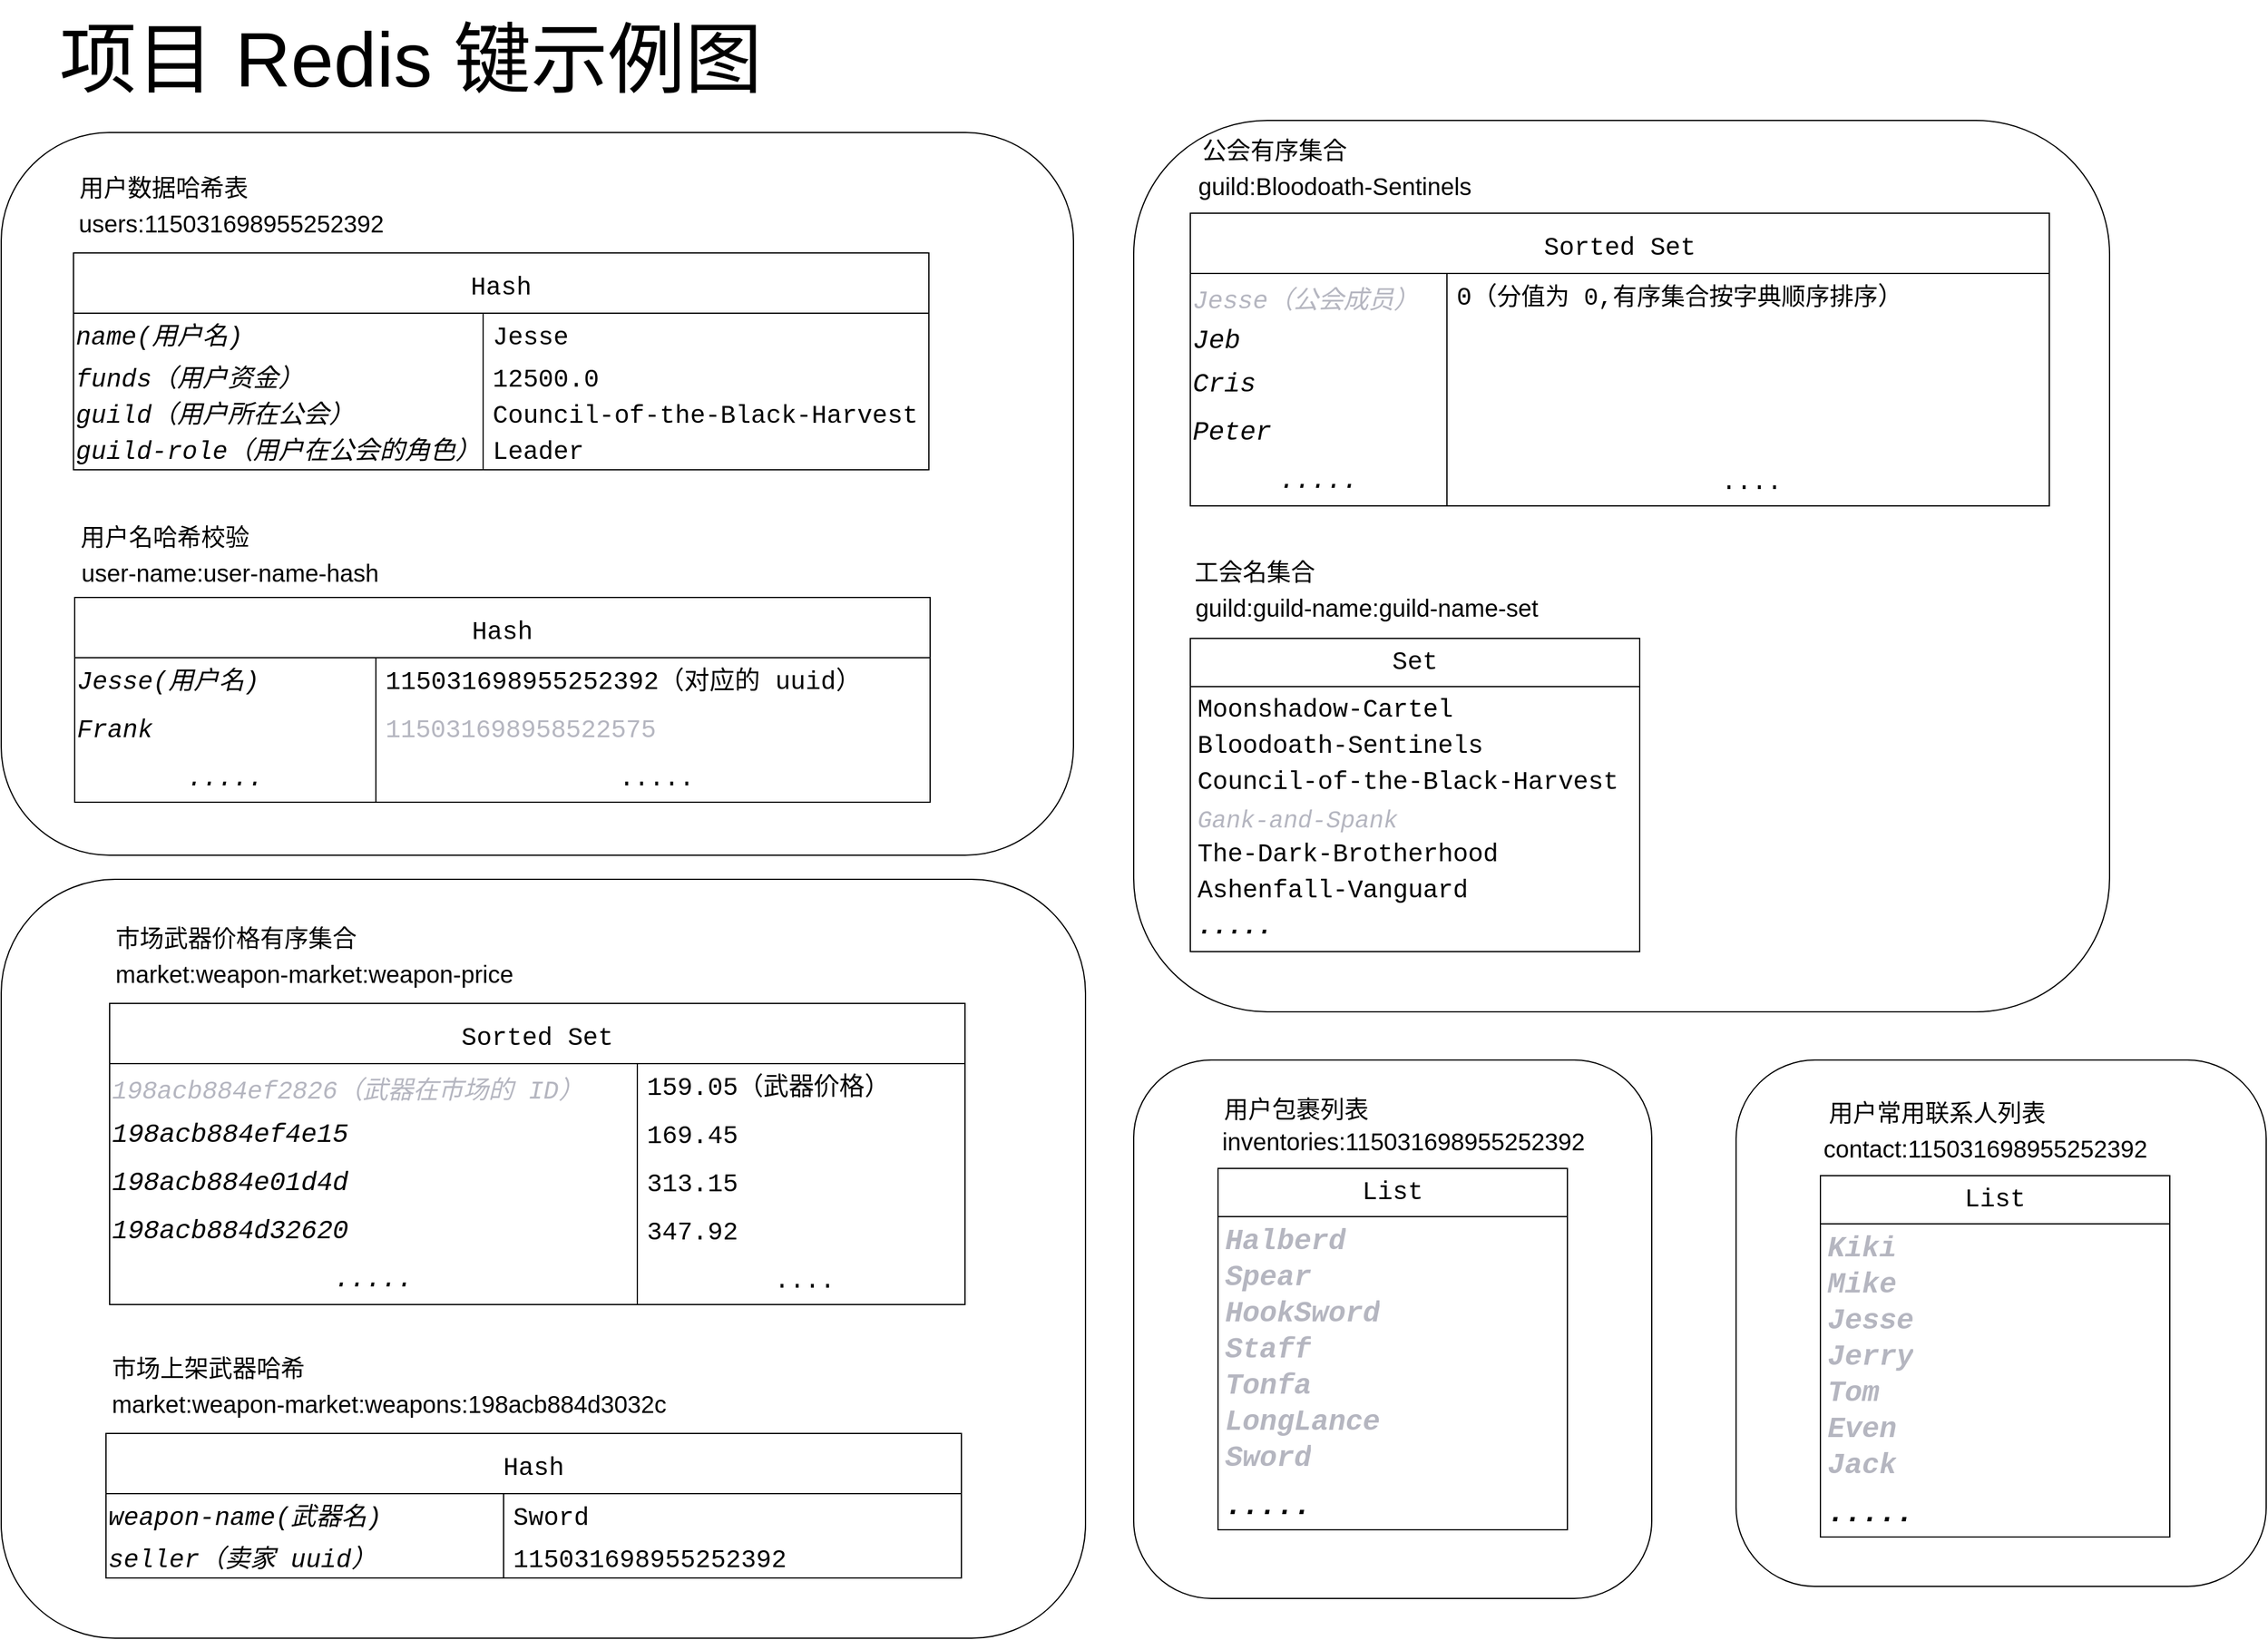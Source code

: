 <mxfile>
    <diagram id="uUU3kvaCH3wNbrKZMrSv" name="第 1 页">
        <mxGraphModel dx="4580" dy="3300" grid="1" gridSize="10" guides="1" tooltips="1" connect="1" arrows="1" fold="1" page="1" pageScale="1" pageWidth="827" pageHeight="1169" background="light-dark(#FFFFFF,#000000)" math="0" shadow="0">
            <root>
                <mxCell id="0"/>
                <mxCell id="1" parent="0"/>
                <mxCell id="151" value="" style="rounded=1;whiteSpace=wrap;html=1;movable=0;resizable=0;rotatable=0;deletable=0;editable=0;locked=1;connectable=0;" vertex="1" parent="1">
                    <mxGeometry x="1270" y="620" width="810" height="740" as="geometry"/>
                </mxCell>
                <mxCell id="91" value="" style="rounded=1;whiteSpace=wrap;html=1;movable=0;resizable=0;rotatable=0;deletable=0;editable=0;locked=1;connectable=0;" parent="1" vertex="1">
                    <mxGeometry x="1270" y="1400" width="430" height="447" as="geometry"/>
                </mxCell>
                <mxCell id="85" value="" style="rounded=1;whiteSpace=wrap;html=1;movable=0;resizable=0;rotatable=0;deletable=0;editable=0;locked=1;connectable=0;" parent="1" vertex="1">
                    <mxGeometry x="330" y="1250" width="900" height="630" as="geometry"/>
                </mxCell>
                <mxCell id="84" value="" style="rounded=1;whiteSpace=wrap;html=1;movable=0;resizable=0;rotatable=0;deletable=0;editable=0;locked=1;connectable=0;" parent="1" vertex="1">
                    <mxGeometry x="330" y="630" width="890" height="600" as="geometry"/>
                </mxCell>
                <mxCell id="2" value="&amp;nbsp;" style="text;html=1;align=center;verticalAlign=middle;whiteSpace=wrap;rounded=0;movable=0;resizable=0;rotatable=0;deletable=0;editable=0;locked=1;connectable=0;" parent="1" vertex="1">
                    <mxGeometry x="510" y="610" width="60" height="30" as="geometry"/>
                </mxCell>
                <mxCell id="3" value="&lt;font style=&quot;font-size: 64px;&quot;&gt;项目 Redis 键示例图&lt;/font&gt;" style="text;html=1;align=center;verticalAlign=middle;whiteSpace=wrap;rounded=0;movable=0;resizable=0;rotatable=0;deletable=0;editable=0;locked=1;connectable=0;" parent="1" vertex="1">
                    <mxGeometry x="360" y="520" width="620" height="100" as="geometry"/>
                </mxCell>
                <mxCell id="5" value="Hash" style="shape=table;startSize=50;container=1;collapsible=0;childLayout=tableLayout;fixedRows=1;rowLines=0;fontStyle=0;strokeColor=default;fontSize=21;shadow=0;swimlaneFillColor=none;fontFamily=Courier New;movable=0;resizable=0;rotatable=0;deletable=0;editable=0;locked=1;connectable=0;" parent="1" vertex="1">
                    <mxGeometry x="390" y="730" width="710" height="180" as="geometry"/>
                </mxCell>
                <mxCell id="6" value="" style="shape=tableRow;horizontal=0;startSize=0;swimlaneHead=0;swimlaneBody=0;top=0;left=0;bottom=0;right=0;collapsible=0;dropTarget=0;fillColor=none;points=[[0,0.5],[1,0.5]];portConstraint=eastwest;strokeColor=inherit;fontSize=21;shadow=0;swimlaneFillColor=none;fontFamily=Courier New;movable=0;resizable=0;rotatable=0;deletable=0;editable=0;locked=1;connectable=0;" parent="5" vertex="1">
                    <mxGeometry y="50" width="710" height="40" as="geometry"/>
                </mxCell>
                <mxCell id="7" value="name(用户名)" style="shape=partialRectangle;html=1;whiteSpace=wrap;connectable=0;fillColor=none;top=0;left=0;bottom=0;right=0;overflow=hidden;pointerEvents=1;strokeColor=inherit;fontSize=21;shadow=0;swimlaneFillColor=none;fontFamily=Courier New;align=left;fontStyle=2;movable=0;resizable=0;rotatable=0;deletable=0;editable=0;locked=1;" parent="6" vertex="1">
                    <mxGeometry width="340" height="40" as="geometry">
                        <mxRectangle width="340" height="40" as="alternateBounds"/>
                    </mxGeometry>
                </mxCell>
                <mxCell id="8" value="Jesse" style="shape=partialRectangle;html=1;whiteSpace=wrap;connectable=0;fillColor=none;top=0;left=0;bottom=0;right=0;align=left;spacingLeft=6;overflow=hidden;strokeColor=inherit;fontSize=21;shadow=0;swimlaneFillColor=none;fontFamily=Courier New;movable=0;resizable=0;rotatable=0;deletable=0;editable=0;locked=1;" parent="6" vertex="1">
                    <mxGeometry x="340" width="370" height="40" as="geometry">
                        <mxRectangle width="370" height="40" as="alternateBounds"/>
                    </mxGeometry>
                </mxCell>
                <mxCell id="9" value="" style="shape=tableRow;horizontal=0;startSize=0;swimlaneHead=0;swimlaneBody=0;top=0;left=0;bottom=0;right=0;collapsible=0;dropTarget=0;fillColor=none;points=[[0,0.5],[1,0.5]];portConstraint=eastwest;strokeColor=inherit;fontSize=21;shadow=0;swimlaneFillColor=none;fontFamily=Courier New;movable=0;resizable=0;rotatable=0;deletable=0;editable=0;locked=1;connectable=0;" parent="5" vertex="1">
                    <mxGeometry y="90" width="710" height="30" as="geometry"/>
                </mxCell>
                <mxCell id="10" value="funds（用户资金）" style="shape=partialRectangle;html=1;whiteSpace=wrap;connectable=0;fillColor=none;top=0;left=0;bottom=0;right=0;overflow=hidden;strokeColor=inherit;fontSize=21;shadow=0;swimlaneFillColor=none;fontFamily=Courier New;align=left;fontStyle=2;movable=0;resizable=0;rotatable=0;deletable=0;editable=0;locked=1;" parent="9" vertex="1">
                    <mxGeometry width="340" height="30" as="geometry">
                        <mxRectangle width="340" height="30" as="alternateBounds"/>
                    </mxGeometry>
                </mxCell>
                <mxCell id="11" value="12500.0" style="shape=partialRectangle;html=1;whiteSpace=wrap;connectable=0;fillColor=none;top=0;left=0;bottom=0;right=0;align=left;spacingLeft=6;overflow=hidden;strokeColor=inherit;fontSize=21;shadow=0;swimlaneFillColor=none;fontFamily=Courier New;movable=0;resizable=0;rotatable=0;deletable=0;editable=0;locked=1;" parent="9" vertex="1">
                    <mxGeometry x="340" width="370" height="30" as="geometry">
                        <mxRectangle width="370" height="30" as="alternateBounds"/>
                    </mxGeometry>
                </mxCell>
                <mxCell id="12" value="" style="shape=tableRow;horizontal=0;startSize=0;swimlaneHead=0;swimlaneBody=0;top=0;left=0;bottom=0;right=0;collapsible=0;dropTarget=0;fillColor=none;points=[[0,0.5],[1,0.5]];portConstraint=eastwest;strokeColor=inherit;fontSize=21;shadow=0;swimlaneFillColor=none;fontFamily=Courier New;movable=0;resizable=0;rotatable=0;deletable=0;editable=0;locked=1;connectable=0;" parent="5" vertex="1">
                    <mxGeometry y="120" width="710" height="30" as="geometry"/>
                </mxCell>
                <mxCell id="13" value="guild（用户所在公会）" style="shape=partialRectangle;html=1;whiteSpace=wrap;connectable=0;fillColor=none;top=0;left=0;bottom=0;right=0;overflow=hidden;strokeColor=inherit;fontSize=21;shadow=0;swimlaneFillColor=none;fontFamily=Courier New;align=left;fontStyle=2;movable=0;resizable=0;rotatable=0;deletable=0;editable=0;locked=1;" parent="12" vertex="1">
                    <mxGeometry width="340" height="30" as="geometry">
                        <mxRectangle width="340" height="30" as="alternateBounds"/>
                    </mxGeometry>
                </mxCell>
                <mxCell id="14" value="Council-of-the-Black-Harvest" style="shape=partialRectangle;html=1;whiteSpace=wrap;connectable=0;fillColor=none;top=0;left=0;bottom=0;right=0;align=left;spacingLeft=6;overflow=hidden;strokeColor=inherit;fontSize=21;shadow=0;swimlaneFillColor=none;fontFamily=Courier New;movable=0;resizable=0;rotatable=0;deletable=0;editable=0;locked=1;" parent="12" vertex="1">
                    <mxGeometry x="340" width="370" height="30" as="geometry">
                        <mxRectangle width="370" height="30" as="alternateBounds"/>
                    </mxGeometry>
                </mxCell>
                <mxCell id="30" value="" style="shape=tableRow;horizontal=0;startSize=0;swimlaneHead=0;swimlaneBody=0;top=0;left=0;bottom=0;right=0;collapsible=0;dropTarget=0;fillColor=none;points=[[0,0.5],[1,0.5]];portConstraint=eastwest;strokeColor=inherit;fontSize=21;shadow=0;swimlaneFillColor=none;fontFamily=Courier New;movable=0;resizable=0;rotatable=0;deletable=0;editable=0;locked=1;connectable=0;" parent="5" vertex="1">
                    <mxGeometry y="150" width="710" height="30" as="geometry"/>
                </mxCell>
                <mxCell id="31" value="guild-role（用户在公会的角色）" style="shape=partialRectangle;html=1;whiteSpace=wrap;connectable=0;fillColor=none;top=0;left=0;bottom=0;right=0;overflow=hidden;strokeColor=inherit;fontSize=21;shadow=0;swimlaneFillColor=none;fontFamily=Courier New;align=left;fontStyle=2;movable=0;resizable=0;rotatable=0;deletable=0;editable=0;locked=1;" parent="30" vertex="1">
                    <mxGeometry width="340" height="30" as="geometry">
                        <mxRectangle width="340" height="30" as="alternateBounds"/>
                    </mxGeometry>
                </mxCell>
                <mxCell id="32" value="Leader" style="shape=partialRectangle;html=1;whiteSpace=wrap;connectable=0;fillColor=none;top=0;left=0;bottom=0;right=0;align=left;spacingLeft=6;overflow=hidden;strokeColor=inherit;fontSize=21;shadow=0;swimlaneFillColor=none;fontFamily=Courier New;movable=0;resizable=0;rotatable=0;deletable=0;editable=0;locked=1;" parent="30" vertex="1">
                    <mxGeometry x="340" width="370" height="30" as="geometry">
                        <mxRectangle width="370" height="30" as="alternateBounds"/>
                    </mxGeometry>
                </mxCell>
                <mxCell id="15" value="&lt;font&gt;users:115031698955252392&lt;/font&gt;" style="text;html=1;align=center;verticalAlign=middle;whiteSpace=wrap;rounded=0;labelBackgroundColor=none;fontColor=light-dark(#000000,#FFFFFF);fontSize=20;movable=0;resizable=0;rotatable=0;deletable=0;editable=0;locked=1;connectable=0;" parent="1" vertex="1">
                    <mxGeometry x="391" y="690" width="260" height="30" as="geometry"/>
                </mxCell>
                <mxCell id="33" value="&lt;font&gt;用户数据哈希表&lt;/font&gt;" style="text;html=1;align=center;verticalAlign=middle;whiteSpace=wrap;rounded=0;labelBackgroundColor=none;fontColor=light-dark(#000000,#FFFFFF);fontSize=20;movable=0;resizable=0;rotatable=0;deletable=0;editable=0;locked=1;connectable=0;" parent="1" vertex="1">
                    <mxGeometry x="390" y="660" width="150" height="30" as="geometry"/>
                </mxCell>
                <mxCell id="34" value="&lt;font&gt;用户名哈希校验&lt;/font&gt;" style="text;html=1;align=center;verticalAlign=middle;whiteSpace=wrap;rounded=0;labelBackgroundColor=none;fontColor=light-dark(#000000,#FFFFFF);fontSize=20;movable=0;resizable=0;rotatable=0;deletable=0;editable=0;locked=1;connectable=0;" parent="1" vertex="1">
                    <mxGeometry x="391" y="950" width="150" height="30" as="geometry"/>
                </mxCell>
                <mxCell id="35" value="&lt;font&gt;user-name:user-name-hash&lt;/font&gt;" style="text;html=1;align=center;verticalAlign=middle;whiteSpace=wrap;rounded=0;labelBackgroundColor=none;fontColor=light-dark(#000000,#FFFFFF);fontSize=20;movable=0;resizable=0;rotatable=0;deletable=0;editable=0;locked=1;connectable=0;" parent="1" vertex="1">
                    <mxGeometry x="390" y="980" width="260" height="30" as="geometry"/>
                </mxCell>
                <mxCell id="36" value="Hash" style="shape=table;startSize=50;container=1;collapsible=0;childLayout=tableLayout;fixedRows=1;rowLines=0;fontStyle=0;strokeColor=default;fontSize=21;shadow=0;swimlaneFillColor=none;fontFamily=Courier New;movable=0;resizable=0;rotatable=0;deletable=0;editable=0;locked=1;connectable=0;" parent="1" vertex="1">
                    <mxGeometry x="391" y="1016" width="710" height="170" as="geometry"/>
                </mxCell>
                <mxCell id="37" value="" style="shape=tableRow;horizontal=0;startSize=0;swimlaneHead=0;swimlaneBody=0;top=0;left=0;bottom=0;right=0;collapsible=0;dropTarget=0;fillColor=none;points=[[0,0.5],[1,0.5]];portConstraint=eastwest;strokeColor=inherit;fontSize=21;shadow=0;swimlaneFillColor=none;fontFamily=Courier New;movable=0;resizable=0;rotatable=0;deletable=0;editable=0;locked=1;connectable=0;" parent="36" vertex="1">
                    <mxGeometry y="50" width="710" height="40" as="geometry"/>
                </mxCell>
                <mxCell id="38" value="Jesse(用户名)" style="shape=partialRectangle;html=1;whiteSpace=wrap;connectable=0;fillColor=none;top=0;left=0;bottom=0;right=0;overflow=hidden;pointerEvents=1;strokeColor=inherit;fontSize=21;shadow=0;swimlaneFillColor=none;fontFamily=Courier New;align=left;fontStyle=2;movable=0;resizable=0;rotatable=0;deletable=0;editable=0;locked=1;" parent="37" vertex="1">
                    <mxGeometry width="250" height="40" as="geometry">
                        <mxRectangle width="250" height="40" as="alternateBounds"/>
                    </mxGeometry>
                </mxCell>
                <mxCell id="39" value="115031698955252392（对应的 uuid）" style="shape=partialRectangle;html=1;whiteSpace=wrap;connectable=0;fillColor=none;top=0;left=0;bottom=0;right=0;align=left;spacingLeft=6;overflow=hidden;strokeColor=inherit;fontSize=21;shadow=0;swimlaneFillColor=none;fontFamily=Courier New;movable=0;resizable=0;rotatable=0;deletable=0;editable=0;locked=1;" parent="37" vertex="1">
                    <mxGeometry x="250" width="460" height="40" as="geometry">
                        <mxRectangle width="460" height="40" as="alternateBounds"/>
                    </mxGeometry>
                </mxCell>
                <mxCell id="111" value="" style="shape=tableRow;horizontal=0;startSize=0;swimlaneHead=0;swimlaneBody=0;top=0;left=0;bottom=0;right=0;collapsible=0;dropTarget=0;fillColor=none;points=[[0,0.5],[1,0.5]];portConstraint=eastwest;strokeColor=inherit;fontSize=21;shadow=0;swimlaneFillColor=none;fontFamily=Courier New;movable=0;resizable=0;rotatable=0;deletable=0;editable=0;locked=1;connectable=0;" parent="36" vertex="1">
                    <mxGeometry y="90" width="710" height="40" as="geometry"/>
                </mxCell>
                <mxCell id="112" value="Frank" style="shape=partialRectangle;html=1;whiteSpace=wrap;connectable=0;fillColor=none;top=0;left=0;bottom=0;right=0;overflow=hidden;pointerEvents=1;strokeColor=inherit;fontSize=21;shadow=0;swimlaneFillColor=none;fontFamily=Courier New;align=left;fontStyle=2;movable=0;resizable=0;rotatable=0;deletable=0;editable=0;locked=1;" parent="111" vertex="1">
                    <mxGeometry width="250" height="40" as="geometry">
                        <mxRectangle width="250" height="40" as="alternateBounds"/>
                    </mxGeometry>
                </mxCell>
                <mxCell id="113" value="&lt;span style=&quot;letter-spacing: -0.13px; text-wrap-mode: nowrap;&quot;&gt;&lt;font style=&quot;color: light-dark(rgb(181, 182, 192), rgb(255, 255, 255));&quot;&gt;115031698958522575&lt;/font&gt;&lt;/span&gt;" style="shape=partialRectangle;html=1;whiteSpace=wrap;connectable=0;fillColor=none;top=0;left=0;bottom=0;right=0;align=left;spacingLeft=6;overflow=hidden;strokeColor=inherit;fontSize=21;shadow=0;swimlaneFillColor=none;fontFamily=Courier New;movable=0;resizable=0;rotatable=0;deletable=0;editable=0;locked=1;" parent="111" vertex="1">
                    <mxGeometry x="250" width="460" height="40" as="geometry">
                        <mxRectangle width="460" height="40" as="alternateBounds"/>
                    </mxGeometry>
                </mxCell>
                <mxCell id="114" value="" style="shape=tableRow;horizontal=0;startSize=0;swimlaneHead=0;swimlaneBody=0;top=0;left=0;bottom=0;right=0;collapsible=0;dropTarget=0;fillColor=none;points=[[0,0.5],[1,0.5]];portConstraint=eastwest;strokeColor=inherit;fontSize=21;shadow=0;swimlaneFillColor=none;fontFamily=Courier New;movable=0;resizable=0;rotatable=0;deletable=0;editable=0;locked=1;connectable=0;" parent="36" vertex="1">
                    <mxGeometry y="130" width="710" height="40" as="geometry"/>
                </mxCell>
                <mxCell id="115" value="....." style="shape=partialRectangle;html=1;whiteSpace=wrap;connectable=0;fillColor=none;top=0;left=0;bottom=0;right=0;overflow=hidden;pointerEvents=1;strokeColor=inherit;fontSize=21;shadow=0;swimlaneFillColor=none;fontFamily=Courier New;align=center;fontStyle=2;movable=0;resizable=0;rotatable=0;deletable=0;editable=0;locked=1;" parent="114" vertex="1">
                    <mxGeometry width="250" height="40" as="geometry">
                        <mxRectangle width="250" height="40" as="alternateBounds"/>
                    </mxGeometry>
                </mxCell>
                <mxCell id="116" value="&lt;span style=&quot;letter-spacing: -0.13px; text-wrap-mode: nowrap;&quot;&gt;.....&lt;/span&gt;" style="shape=partialRectangle;html=1;whiteSpace=wrap;connectable=0;fillColor=none;top=0;left=0;bottom=0;right=0;align=center;spacingLeft=6;overflow=hidden;strokeColor=inherit;fontSize=21;shadow=0;swimlaneFillColor=none;fontFamily=Courier New;movable=0;resizable=0;rotatable=0;deletable=0;editable=0;locked=1;" parent="114" vertex="1">
                    <mxGeometry x="250" width="460" height="40" as="geometry">
                        <mxRectangle width="460" height="40" as="alternateBounds"/>
                    </mxGeometry>
                </mxCell>
                <mxCell id="49" value="&lt;font&gt;市场武器价格有序集合&lt;/font&gt;" style="text;html=1;align=center;verticalAlign=middle;whiteSpace=wrap;rounded=0;fontSize=20;movable=0;resizable=0;rotatable=0;deletable=0;editable=0;locked=1;connectable=0;" parent="1" vertex="1">
                    <mxGeometry x="420" y="1283" width="210" height="30" as="geometry"/>
                </mxCell>
                <mxCell id="50" value="Sorted Set" style="shape=table;startSize=50;container=1;collapsible=0;childLayout=tableLayout;fixedRows=1;rowLines=0;fontStyle=0;strokeColor=default;fontSize=21;shadow=0;swimlaneFillColor=none;fontFamily=Courier New;movable=0;resizable=0;rotatable=0;deletable=0;editable=0;locked=1;connectable=0;" parent="1" vertex="1">
                    <mxGeometry x="420" y="1353" width="710" height="250" as="geometry"/>
                </mxCell>
                <mxCell id="51" value="" style="shape=tableRow;horizontal=0;startSize=0;swimlaneHead=0;swimlaneBody=0;top=0;left=0;bottom=0;right=0;collapsible=0;dropTarget=0;fillColor=none;points=[[0,0.5],[1,0.5]];portConstraint=eastwest;strokeColor=inherit;fontSize=21;shadow=0;swimlaneFillColor=none;fontFamily=Courier New;fontColor=light-dark(#000000,#FFFFFF);movable=0;resizable=0;rotatable=0;deletable=0;editable=0;locked=1;connectable=0;" parent="50" vertex="1">
                    <mxGeometry y="50" width="710" height="40" as="geometry"/>
                </mxCell>
                <mxCell id="52" value="&lt;span style=&quot;letter-spacing: -0.13px; white-space-collapse: break-spaces;&quot;&gt;&lt;font face=&quot;Courier New&quot; style=&quot;line-height: 200%; color: light-dark(rgb(181, 182, 192), rgb(255, 255, 255));&quot;&gt;198acb884ef2826（武器在市场的 ID）&lt;/font&gt;&lt;/span&gt;" style="shape=partialRectangle;html=1;whiteSpace=wrap;connectable=0;fillColor=none;top=0;left=0;bottom=0;right=0;overflow=hidden;pointerEvents=1;strokeColor=inherit;fontSize=21;shadow=0;swimlaneFillColor=none;fontFamily=Courier New;align=left;fontStyle=2;movable=0;resizable=0;rotatable=0;deletable=0;editable=0;locked=1;" parent="51" vertex="1">
                    <mxGeometry width="438" height="40" as="geometry">
                        <mxRectangle width="438" height="40" as="alternateBounds"/>
                    </mxGeometry>
                </mxCell>
                <mxCell id="53" value="159.05（武器价格）" style="shape=partialRectangle;html=1;whiteSpace=wrap;connectable=0;fillColor=none;top=0;left=0;bottom=0;right=0;align=left;spacingLeft=6;overflow=hidden;strokeColor=inherit;fontSize=21;shadow=0;swimlaneFillColor=none;fontFamily=Courier New;movable=0;resizable=0;rotatable=0;deletable=0;editable=0;locked=1;" parent="51" vertex="1">
                    <mxGeometry x="438" width="272" height="40" as="geometry">
                        <mxRectangle width="272" height="40" as="alternateBounds"/>
                    </mxGeometry>
                </mxCell>
                <mxCell id="55" value="" style="shape=tableRow;horizontal=0;startSize=0;swimlaneHead=0;swimlaneBody=0;top=0;left=0;bottom=0;right=0;collapsible=0;dropTarget=0;fillColor=none;points=[[0,0.5],[1,0.5]];portConstraint=eastwest;strokeColor=inherit;fontSize=21;shadow=0;swimlaneFillColor=none;fontFamily=Courier New;movable=0;resizable=0;rotatable=0;deletable=0;editable=0;locked=1;connectable=0;" parent="50" vertex="1">
                    <mxGeometry y="90" width="710" height="40" as="geometry"/>
                </mxCell>
                <mxCell id="56" value="&lt;span style=&quot;letter-spacing: -0.13px; text-wrap-mode: nowrap;&quot;&gt;&lt;font style=&quot;color: light-dark(rgb(0, 0, 0), rgb(255, 255, 255));&quot;&gt;198acb884ef4e15&lt;/font&gt;&lt;/span&gt;" style="shape=partialRectangle;html=1;whiteSpace=wrap;connectable=0;fillColor=none;top=0;left=0;bottom=0;right=0;overflow=hidden;pointerEvents=1;strokeColor=inherit;fontSize=22;shadow=0;swimlaneFillColor=none;fontFamily=Courier New;align=left;fontStyle=2;fontColor=light-dark(#000000,#FFFFFF);labelBackgroundColor=none;movable=0;resizable=0;rotatable=0;deletable=0;editable=0;locked=1;" parent="55" vertex="1">
                    <mxGeometry width="438" height="40" as="geometry">
                        <mxRectangle width="438" height="40" as="alternateBounds"/>
                    </mxGeometry>
                </mxCell>
                <mxCell id="57" value="169.45" style="shape=partialRectangle;html=1;whiteSpace=wrap;connectable=0;fillColor=none;top=0;left=0;bottom=0;right=0;align=left;spacingLeft=6;overflow=hidden;strokeColor=inherit;fontSize=21;shadow=0;swimlaneFillColor=none;fontFamily=Courier New;movable=0;resizable=0;rotatable=0;deletable=0;editable=0;locked=1;" parent="55" vertex="1">
                    <mxGeometry x="438" width="272" height="40" as="geometry">
                        <mxRectangle width="272" height="40" as="alternateBounds"/>
                    </mxGeometry>
                </mxCell>
                <mxCell id="58" value="" style="shape=tableRow;horizontal=0;startSize=0;swimlaneHead=0;swimlaneBody=0;top=0;left=0;bottom=0;right=0;collapsible=0;dropTarget=0;fillColor=none;points=[[0,0.5],[1,0.5]];portConstraint=eastwest;strokeColor=inherit;fontSize=21;shadow=0;swimlaneFillColor=none;fontFamily=Courier New;movable=0;resizable=0;rotatable=0;deletable=0;editable=0;locked=1;connectable=0;" parent="50" vertex="1">
                    <mxGeometry y="130" width="710" height="40" as="geometry"/>
                </mxCell>
                <mxCell id="59" value="&lt;span style=&quot;letter-spacing: -0.13px; white-space-collapse: break-spaces;&quot;&gt;&lt;font style=&quot;color: light-dark(rgb(0, 0, 0), rgb(255, 255, 255));&quot;&gt;198acb884e01d4d&lt;/font&gt;&lt;/span&gt;" style="shape=partialRectangle;html=1;whiteSpace=wrap;connectable=0;fillColor=none;top=0;left=0;bottom=0;right=0;overflow=hidden;pointerEvents=1;strokeColor=inherit;fontSize=22;shadow=0;swimlaneFillColor=none;fontFamily=Courier New;align=left;fontStyle=2;fontColor=light-dark(#000000,#FFFFFF);labelBackgroundColor=none;movable=0;resizable=0;rotatable=0;deletable=0;editable=0;locked=1;" parent="58" vertex="1">
                    <mxGeometry width="438" height="40" as="geometry">
                        <mxRectangle width="438" height="40" as="alternateBounds"/>
                    </mxGeometry>
                </mxCell>
                <mxCell id="60" value="313.15" style="shape=partialRectangle;html=1;whiteSpace=wrap;connectable=0;fillColor=none;top=0;left=0;bottom=0;right=0;align=left;spacingLeft=6;overflow=hidden;strokeColor=inherit;fontSize=21;shadow=0;swimlaneFillColor=none;fontFamily=Courier New;movable=0;resizable=0;rotatable=0;deletable=0;editable=0;locked=1;" parent="58" vertex="1">
                    <mxGeometry x="438" width="272" height="40" as="geometry">
                        <mxRectangle width="272" height="40" as="alternateBounds"/>
                    </mxGeometry>
                </mxCell>
                <mxCell id="61" value="" style="shape=tableRow;horizontal=0;startSize=0;swimlaneHead=0;swimlaneBody=0;top=0;left=0;bottom=0;right=0;collapsible=0;dropTarget=0;fillColor=none;points=[[0,0.5],[1,0.5]];portConstraint=eastwest;strokeColor=inherit;fontSize=21;shadow=0;swimlaneFillColor=none;fontFamily=Courier New;movable=0;resizable=0;rotatable=0;deletable=0;editable=0;locked=1;connectable=0;" parent="50" vertex="1">
                    <mxGeometry y="170" width="710" height="40" as="geometry"/>
                </mxCell>
                <mxCell id="62" value="&lt;span style=&quot;letter-spacing: -0.13px; text-wrap-mode: nowrap;&quot;&gt;&lt;font style=&quot;color: light-dark(rgb(0, 0, 0), rgb(255, 255, 255));&quot;&gt;198acb884d32620&lt;/font&gt;&lt;/span&gt;" style="shape=partialRectangle;html=1;whiteSpace=wrap;connectable=0;fillColor=none;top=0;left=0;bottom=0;right=0;overflow=hidden;pointerEvents=1;strokeColor=inherit;fontSize=22;shadow=0;swimlaneFillColor=none;fontFamily=Courier New;align=left;fontStyle=2;fontColor=light-dark(#000000,#FFFFFF);labelBackgroundColor=none;movable=0;resizable=0;rotatable=0;deletable=0;editable=0;locked=1;" parent="61" vertex="1">
                    <mxGeometry width="438" height="40" as="geometry">
                        <mxRectangle width="438" height="40" as="alternateBounds"/>
                    </mxGeometry>
                </mxCell>
                <mxCell id="63" value="347.92" style="shape=partialRectangle;html=1;whiteSpace=wrap;connectable=0;fillColor=none;top=0;left=0;bottom=0;right=0;align=left;spacingLeft=6;overflow=hidden;strokeColor=inherit;fontSize=21;shadow=0;swimlaneFillColor=none;fontFamily=Courier New;movable=0;resizable=0;rotatable=0;deletable=0;editable=0;locked=1;" parent="61" vertex="1">
                    <mxGeometry x="438" width="272" height="40" as="geometry">
                        <mxRectangle width="272" height="40" as="alternateBounds"/>
                    </mxGeometry>
                </mxCell>
                <mxCell id="106" value="" style="shape=tableRow;horizontal=0;startSize=0;swimlaneHead=0;swimlaneBody=0;top=0;left=0;bottom=0;right=0;collapsible=0;dropTarget=0;fillColor=none;points=[[0,0.5],[1,0.5]];portConstraint=eastwest;strokeColor=inherit;fontSize=21;shadow=0;swimlaneFillColor=none;fontFamily=Courier New;movable=0;resizable=0;rotatable=0;deletable=0;editable=0;locked=1;connectable=0;" parent="50" vertex="1">
                    <mxGeometry y="210" width="710" height="40" as="geometry"/>
                </mxCell>
                <mxCell id="107" value="&lt;span style=&quot;letter-spacing: -0.13px; text-wrap-mode: nowrap;&quot;&gt;.....&lt;/span&gt;" style="shape=partialRectangle;html=1;whiteSpace=wrap;connectable=0;fillColor=none;top=0;left=0;bottom=0;right=0;overflow=hidden;pointerEvents=1;strokeColor=inherit;fontSize=22;shadow=0;swimlaneFillColor=none;fontFamily=Courier New;align=center;fontStyle=2;fontColor=light-dark(#000000,#FFFFFF);labelBackgroundColor=none;movable=0;resizable=0;rotatable=0;deletable=0;editable=0;locked=1;" parent="106" vertex="1">
                    <mxGeometry width="438" height="40" as="geometry">
                        <mxRectangle width="438" height="40" as="alternateBounds"/>
                    </mxGeometry>
                </mxCell>
                <mxCell id="108" value="...." style="shape=partialRectangle;html=1;whiteSpace=wrap;connectable=0;fillColor=none;top=0;left=0;bottom=0;right=0;align=center;spacingLeft=6;overflow=hidden;strokeColor=inherit;fontSize=21;shadow=0;swimlaneFillColor=none;fontFamily=Courier New;movable=0;resizable=0;rotatable=0;deletable=0;editable=0;locked=1;" parent="106" vertex="1">
                    <mxGeometry x="438" width="272" height="40" as="geometry">
                        <mxRectangle width="272" height="40" as="alternateBounds"/>
                    </mxGeometry>
                </mxCell>
                <mxCell id="54" value="&lt;font&gt;market:weapon-market:weapon-price&lt;/font&gt;" style="text;html=1;align=center;verticalAlign=middle;whiteSpace=wrap;rounded=0;fontSize=20;movable=0;resizable=0;rotatable=0;deletable=0;editable=0;locked=1;connectable=0;" parent="1" vertex="1">
                    <mxGeometry x="420" y="1313" width="340" height="30" as="geometry"/>
                </mxCell>
                <mxCell id="64" value="&lt;font&gt;市场上架武器哈希&lt;/font&gt;" style="text;html=1;align=center;verticalAlign=middle;whiteSpace=wrap;rounded=0;fontSize=20;movable=0;resizable=0;rotatable=0;deletable=0;editable=0;locked=1;connectable=0;" parent="1" vertex="1">
                    <mxGeometry x="417" y="1640" width="170" height="30" as="geometry"/>
                </mxCell>
                <mxCell id="65" value="&lt;font style=&quot;font-size: 20px;&quot;&gt;market:weapon-market:weapons:198acb884d3032c&lt;/font&gt;" style="text;html=1;align=center;verticalAlign=middle;whiteSpace=wrap;rounded=0;movable=0;resizable=0;rotatable=0;deletable=0;editable=0;locked=1;connectable=0;" parent="1" vertex="1">
                    <mxGeometry x="417" y="1670" width="470" height="30" as="geometry"/>
                </mxCell>
                <mxCell id="66" value="Hash" style="shape=table;startSize=50;container=1;collapsible=0;childLayout=tableLayout;fixedRows=1;rowLines=0;fontStyle=0;strokeColor=default;fontSize=21;shadow=0;swimlaneFillColor=none;fontFamily=Courier New;movable=0;resizable=0;rotatable=0;deletable=0;editable=0;locked=1;connectable=0;" parent="1" vertex="1">
                    <mxGeometry x="417" y="1710" width="710" height="120" as="geometry"/>
                </mxCell>
                <mxCell id="67" value="" style="shape=tableRow;horizontal=0;startSize=0;swimlaneHead=0;swimlaneBody=0;top=0;left=0;bottom=0;right=0;collapsible=0;dropTarget=0;fillColor=none;points=[[0,0.5],[1,0.5]];portConstraint=eastwest;strokeColor=inherit;fontSize=21;shadow=0;swimlaneFillColor=none;fontFamily=Courier New;movable=0;resizable=0;rotatable=0;deletable=0;editable=0;locked=1;connectable=0;" parent="66" vertex="1">
                    <mxGeometry y="50" width="710" height="40" as="geometry"/>
                </mxCell>
                <mxCell id="68" value="weapon-name(武器名)" style="shape=partialRectangle;html=1;whiteSpace=wrap;connectable=0;fillColor=none;top=0;left=0;bottom=0;right=0;overflow=hidden;pointerEvents=1;strokeColor=inherit;fontSize=21;shadow=0;swimlaneFillColor=none;fontFamily=Courier New;align=left;fontStyle=2;movable=0;resizable=0;rotatable=0;deletable=0;editable=0;locked=1;" parent="67" vertex="1">
                    <mxGeometry width="330" height="40" as="geometry">
                        <mxRectangle width="330" height="40" as="alternateBounds"/>
                    </mxGeometry>
                </mxCell>
                <mxCell id="69" value="Sword" style="shape=partialRectangle;html=1;whiteSpace=wrap;connectable=0;fillColor=none;top=0;left=0;bottom=0;right=0;align=left;spacingLeft=6;overflow=hidden;strokeColor=inherit;fontSize=21;shadow=0;swimlaneFillColor=none;fontFamily=Courier New;movable=0;resizable=0;rotatable=0;deletable=0;editable=0;locked=1;" parent="67" vertex="1">
                    <mxGeometry x="330" width="380" height="40" as="geometry">
                        <mxRectangle width="380" height="40" as="alternateBounds"/>
                    </mxGeometry>
                </mxCell>
                <mxCell id="70" value="" style="shape=tableRow;horizontal=0;startSize=0;swimlaneHead=0;swimlaneBody=0;top=0;left=0;bottom=0;right=0;collapsible=0;dropTarget=0;fillColor=none;points=[[0,0.5],[1,0.5]];portConstraint=eastwest;strokeColor=inherit;fontSize=21;shadow=0;swimlaneFillColor=none;fontFamily=Courier New;movable=0;resizable=0;rotatable=0;deletable=0;editable=0;locked=1;connectable=0;" parent="66" vertex="1">
                    <mxGeometry y="90" width="710" height="30" as="geometry"/>
                </mxCell>
                <mxCell id="71" value="seller（卖家 uuid）" style="shape=partialRectangle;html=1;whiteSpace=wrap;connectable=0;fillColor=none;top=0;left=0;bottom=0;right=0;overflow=hidden;strokeColor=inherit;fontSize=21;shadow=0;swimlaneFillColor=none;fontFamily=Courier New;align=left;fontStyle=2;movable=0;resizable=0;rotatable=0;deletable=0;editable=0;locked=1;" parent="70" vertex="1">
                    <mxGeometry width="330" height="30" as="geometry">
                        <mxRectangle width="330" height="30" as="alternateBounds"/>
                    </mxGeometry>
                </mxCell>
                <mxCell id="72" value="115031698955252392" style="shape=partialRectangle;html=1;whiteSpace=wrap;connectable=0;fillColor=none;top=0;left=0;bottom=0;right=0;align=left;spacingLeft=6;overflow=hidden;strokeColor=inherit;fontSize=21;shadow=0;swimlaneFillColor=none;fontFamily=Courier New;movable=0;resizable=0;rotatable=0;deletable=0;editable=0;locked=1;" parent="70" vertex="1">
                    <mxGeometry x="330" width="380" height="30" as="geometry">
                        <mxRectangle width="380" height="30" as="alternateBounds"/>
                    </mxGeometry>
                </mxCell>
                <mxCell id="79" value="List" style="swimlane;fontStyle=0;childLayout=stackLayout;horizontal=1;startSize=40;horizontalStack=0;resizeParent=1;resizeParentMax=0;resizeLast=0;collapsible=1;marginBottom=0;align=center;fontSize=21;fontColor=light-dark(#000000,#FFFFFF);fontFamily=Courier New;strokeColor=default;spacing=2;spacingBottom=8;movable=0;resizable=0;rotatable=0;deletable=0;editable=0;locked=1;connectable=0;" parent="1" vertex="1">
                    <mxGeometry x="1340" y="1490" width="290" height="300" as="geometry">
                        <mxRectangle x="1120" y="250" width="90" height="40" as="alternateBounds"/>
                    </mxGeometry>
                </mxCell>
                <mxCell id="80" value="&lt;span style=&quot;letter-spacing: -0.13px; text-wrap-mode: nowrap;&quot;&gt;&lt;font style=&quot;color: light-dark(rgb(181, 182, 192), rgb(255, 255, 255));&quot;&gt;Halberd&lt;/font&gt;&lt;/span&gt;" style="text;strokeColor=none;fillColor=none;spacingLeft=4;spacingRight=4;overflow=hidden;rotatable=0;points=[[0,0.5],[1,0.5]];portConstraint=eastwest;fontSize=24;whiteSpace=wrap;html=1;fontFamily=Courier New;fontStyle=3;labelBackgroundColor=none;align=left;labelBorderColor=none;movable=0;resizable=0;deletable=0;editable=0;locked=1;connectable=0;" parent="79" vertex="1">
                    <mxGeometry y="40" width="290" height="30" as="geometry"/>
                </mxCell>
                <mxCell id="81" value="&lt;span style=&quot;letter-spacing: -0.13px; text-wrap-mode: nowrap;&quot;&gt;&lt;font style=&quot;color: light-dark(rgb(181, 182, 192), rgb(255, 255, 255));&quot;&gt;Spear&lt;/font&gt;&lt;/span&gt;" style="text;strokeColor=none;fillColor=none;spacingLeft=4;spacingRight=4;overflow=hidden;rotatable=0;points=[[0,0.5],[1,0.5]];portConstraint=eastwest;fontSize=24;whiteSpace=wrap;html=1;fontFamily=Courier New;fontStyle=3;labelBackgroundColor=default;align=left;labelBorderColor=none;movable=0;resizable=0;deletable=0;editable=0;locked=1;connectable=0;" parent="79" vertex="1">
                    <mxGeometry y="70" width="290" height="30" as="geometry"/>
                </mxCell>
                <mxCell id="82" value="&lt;span style=&quot;letter-spacing: -0.13px; text-wrap-mode: nowrap;&quot;&gt;&lt;font style=&quot;color: light-dark(rgb(181, 182, 192), rgb(255, 255, 255));&quot;&gt;HookSword&lt;/font&gt;&lt;/span&gt;" style="text;strokeColor=none;fillColor=none;spacingLeft=4;spacingRight=4;overflow=hidden;rotatable=0;points=[[0,0.5],[1,0.5]];portConstraint=eastwest;fontSize=24;whiteSpace=wrap;html=1;fontFamily=Courier New;fontStyle=3;labelBackgroundColor=none;align=left;labelBorderColor=none;movable=0;resizable=0;deletable=0;editable=0;locked=1;connectable=0;" parent="79" vertex="1">
                    <mxGeometry y="100" width="290" height="30" as="geometry"/>
                </mxCell>
                <mxCell id="87" value="&lt;span style=&quot;letter-spacing: -0.13px; text-wrap-mode: nowrap;&quot;&gt;&lt;font style=&quot;color: light-dark(rgb(181, 182, 192), rgb(255, 255, 255));&quot;&gt;Staff&lt;/font&gt;&lt;/span&gt;" style="text;strokeColor=none;fillColor=none;spacingLeft=4;spacingRight=4;overflow=hidden;rotatable=0;points=[[0,0.5],[1,0.5]];portConstraint=eastwest;fontSize=24;whiteSpace=wrap;html=1;fontFamily=Courier New;fontStyle=3;labelBackgroundColor=default;align=left;labelBorderColor=none;movable=0;resizable=0;deletable=0;editable=0;locked=1;connectable=0;" parent="79" vertex="1">
                    <mxGeometry y="130" width="290" height="30" as="geometry"/>
                </mxCell>
                <mxCell id="88" value="&lt;span style=&quot;letter-spacing: -0.13px; text-wrap-mode: nowrap;&quot;&gt;&lt;font style=&quot;color: light-dark(rgb(181, 182, 192), rgb(255, 255, 255));&quot;&gt;Tonfa&lt;/font&gt;&lt;/span&gt;" style="text;strokeColor=none;fillColor=none;spacingLeft=4;spacingRight=4;overflow=hidden;rotatable=0;points=[[0,0.5],[1,0.5]];portConstraint=eastwest;fontSize=24;whiteSpace=wrap;html=1;fontFamily=Courier New;fontStyle=3;labelBackgroundColor=default;align=left;labelBorderColor=none;movable=0;resizable=0;deletable=0;editable=0;locked=1;connectable=0;" parent="79" vertex="1">
                    <mxGeometry y="160" width="290" height="30" as="geometry"/>
                </mxCell>
                <mxCell id="89" value="&lt;span style=&quot;letter-spacing: -0.13px; text-wrap-mode: nowrap;&quot;&gt;&lt;font style=&quot;color: light-dark(rgb(181, 182, 192), rgb(255, 255, 255));&quot;&gt;LongLance&lt;/font&gt;&lt;/span&gt;" style="text;strokeColor=none;fillColor=none;spacingLeft=4;spacingRight=4;overflow=hidden;rotatable=0;points=[[0,0.5],[1,0.5]];portConstraint=eastwest;fontSize=24;whiteSpace=wrap;html=1;fontFamily=Courier New;fontStyle=3;labelBackgroundColor=default;align=left;labelBorderColor=none;movable=0;resizable=0;deletable=0;editable=0;locked=1;connectable=0;" parent="79" vertex="1">
                    <mxGeometry y="190" width="290" height="30" as="geometry"/>
                </mxCell>
                <mxCell id="90" value="&lt;span style=&quot;letter-spacing: -0.13px; text-wrap-mode: nowrap;&quot;&gt;&lt;font style=&quot;color: light-dark(rgb(181, 182, 192), rgb(255, 255, 255));&quot;&gt;Sword&lt;/font&gt;&lt;/span&gt;" style="text;strokeColor=none;fillColor=none;spacingLeft=4;spacingRight=4;overflow=hidden;rotatable=0;points=[[0,0.5],[1,0.5]];portConstraint=eastwest;fontSize=24;whiteSpace=wrap;html=1;fontFamily=Courier New;fontStyle=3;labelBackgroundColor=default;align=left;labelBorderColor=none;spacing=2;spacingBottom=0;movable=0;resizable=0;deletable=0;editable=0;locked=1;connectable=0;" parent="79" vertex="1">
                    <mxGeometry y="220" width="290" height="40" as="geometry"/>
                </mxCell>
                <mxCell id="117" value="&lt;span style=&quot;letter-spacing: -0.13px; text-wrap-mode: nowrap;&quot;&gt;.....&lt;/span&gt;" style="text;strokeColor=none;fillColor=none;spacingLeft=4;spacingRight=4;overflow=hidden;rotatable=0;points=[[0,0.5],[1,0.5]];portConstraint=eastwest;fontSize=24;whiteSpace=wrap;html=1;fontFamily=Courier New;fontStyle=3;labelBackgroundColor=default;align=left;labelBorderColor=none;spacing=2;spacingBottom=0;movable=0;resizable=0;deletable=0;editable=0;locked=1;connectable=0;" parent="79" vertex="1">
                    <mxGeometry y="260" width="290" height="40" as="geometry"/>
                </mxCell>
                <mxCell id="83" value="&lt;font style=&quot;font-size: 20px;&quot;&gt;inventories:115031698955252392&lt;/font&gt;" style="text;html=1;align=center;verticalAlign=middle;whiteSpace=wrap;rounded=0;movable=0;resizable=0;rotatable=0;deletable=0;editable=0;locked=1;connectable=0;" parent="1" vertex="1">
                    <mxGeometry x="1339" y="1452" width="310" height="30" as="geometry"/>
                </mxCell>
                <mxCell id="86" value="&lt;font style=&quot;font-size: 20px;&quot;&gt;用户包裹列表&lt;/font&gt;" style="text;html=1;align=center;verticalAlign=middle;whiteSpace=wrap;rounded=0;movable=0;resizable=0;rotatable=0;deletable=0;editable=0;locked=1;connectable=0;" parent="1" vertex="1">
                    <mxGeometry x="1340" y="1425" width="130" height="30" as="geometry"/>
                </mxCell>
                <mxCell id="93" value="" style="rounded=1;whiteSpace=wrap;html=1;movable=0;resizable=0;rotatable=0;deletable=0;editable=0;locked=1;connectable=0;" parent="1" vertex="1">
                    <mxGeometry x="1770" y="1400" width="440" height="437" as="geometry"/>
                </mxCell>
                <mxCell id="94" value="List" style="swimlane;fontStyle=0;childLayout=stackLayout;horizontal=1;startSize=40;horizontalStack=0;resizeParent=1;resizeParentMax=0;resizeLast=0;collapsible=1;marginBottom=0;align=center;fontSize=21;fontColor=light-dark(#000000,#FFFFFF);fontFamily=Courier New;strokeColor=default;spacing=2;spacingBottom=8;movable=0;resizable=0;rotatable=0;deletable=0;editable=0;locked=1;connectable=0;" parent="1" vertex="1">
                    <mxGeometry x="1840" y="1496" width="290" height="300" as="geometry">
                        <mxRectangle x="1120" y="250" width="90" height="40" as="alternateBounds"/>
                    </mxGeometry>
                </mxCell>
                <mxCell id="95" value="&lt;span style=&quot;letter-spacing: -0.13px; text-wrap-mode: nowrap;&quot;&gt;&lt;font style=&quot;color: light-dark(rgb(181, 182, 192), rgb(255, 255, 255));&quot;&gt;Kiki&lt;/font&gt;&lt;/span&gt;" style="text;strokeColor=none;fillColor=none;spacingLeft=4;spacingRight=4;overflow=hidden;rotatable=0;points=[[0,0.5],[1,0.5]];portConstraint=eastwest;fontSize=24;whiteSpace=wrap;html=1;fontFamily=Courier New;fontStyle=3;labelBackgroundColor=none;align=left;labelBorderColor=none;movable=0;resizable=0;deletable=0;editable=0;locked=1;connectable=0;" parent="94" vertex="1">
                    <mxGeometry y="40" width="290" height="30" as="geometry"/>
                </mxCell>
                <mxCell id="96" value="&lt;span style=&quot;letter-spacing: -0.13px; text-wrap-mode: nowrap;&quot;&gt;&lt;font style=&quot;color: light-dark(rgb(181, 182, 192), rgb(255, 255, 255));&quot;&gt;Mike&lt;/font&gt;&lt;/span&gt;" style="text;strokeColor=none;fillColor=none;spacingLeft=4;spacingRight=4;overflow=hidden;rotatable=0;points=[[0,0.5],[1,0.5]];portConstraint=eastwest;fontSize=24;whiteSpace=wrap;html=1;fontFamily=Courier New;fontStyle=3;labelBackgroundColor=default;align=left;labelBorderColor=none;movable=0;resizable=0;deletable=0;editable=0;locked=1;connectable=0;" parent="94" vertex="1">
                    <mxGeometry y="70" width="290" height="30" as="geometry"/>
                </mxCell>
                <mxCell id="97" value="&lt;span style=&quot;letter-spacing: -0.13px; text-wrap-mode: nowrap;&quot;&gt;&lt;font style=&quot;color: light-dark(rgb(181, 182, 192), rgb(255, 255, 255));&quot;&gt;Jesse&lt;/font&gt;&lt;/span&gt;" style="text;strokeColor=none;fillColor=none;spacingLeft=4;spacingRight=4;overflow=hidden;rotatable=0;points=[[0,0.5],[1,0.5]];portConstraint=eastwest;fontSize=24;whiteSpace=wrap;html=1;fontFamily=Courier New;fontStyle=3;labelBackgroundColor=none;align=left;labelBorderColor=none;movable=0;resizable=0;deletable=0;editable=0;locked=1;connectable=0;" parent="94" vertex="1">
                    <mxGeometry y="100" width="290" height="30" as="geometry"/>
                </mxCell>
                <mxCell id="98" value="&lt;span style=&quot;letter-spacing: -0.13px; text-wrap-mode: nowrap;&quot;&gt;&lt;font style=&quot;color: light-dark(rgb(181, 182, 192), rgb(255, 255, 255));&quot;&gt;Jerry&lt;/font&gt;&lt;/span&gt;" style="text;strokeColor=none;fillColor=none;spacingLeft=4;spacingRight=4;overflow=hidden;rotatable=0;points=[[0,0.5],[1,0.5]];portConstraint=eastwest;fontSize=24;whiteSpace=wrap;html=1;fontFamily=Courier New;fontStyle=3;labelBackgroundColor=default;align=left;labelBorderColor=none;movable=0;resizable=0;deletable=0;editable=0;locked=1;connectable=0;" parent="94" vertex="1">
                    <mxGeometry y="130" width="290" height="30" as="geometry"/>
                </mxCell>
                <mxCell id="99" value="&lt;span style=&quot;letter-spacing: -0.13px; text-wrap-mode: nowrap;&quot;&gt;&lt;font style=&quot;color: light-dark(rgb(181, 182, 192), rgb(255, 255, 255));&quot;&gt;Tom&lt;/font&gt;&lt;/span&gt;" style="text;strokeColor=none;fillColor=none;spacingLeft=4;spacingRight=4;overflow=hidden;rotatable=0;points=[[0,0.5],[1,0.5]];portConstraint=eastwest;fontSize=24;whiteSpace=wrap;html=1;fontFamily=Courier New;fontStyle=3;labelBackgroundColor=default;align=left;labelBorderColor=none;movable=0;resizable=0;deletable=0;editable=0;locked=1;connectable=0;" parent="94" vertex="1">
                    <mxGeometry y="160" width="290" height="30" as="geometry"/>
                </mxCell>
                <mxCell id="100" value="&lt;span style=&quot;letter-spacing: -0.13px; text-wrap-mode: nowrap;&quot;&gt;&lt;font style=&quot;color: light-dark(rgb(181, 182, 192), rgb(255, 255, 255));&quot;&gt;Even&lt;/font&gt;&lt;/span&gt;" style="text;strokeColor=none;fillColor=none;spacingLeft=4;spacingRight=4;overflow=hidden;rotatable=0;points=[[0,0.5],[1,0.5]];portConstraint=eastwest;fontSize=24;whiteSpace=wrap;html=1;fontFamily=Courier New;fontStyle=3;labelBackgroundColor=default;align=left;labelBorderColor=none;movable=0;resizable=0;deletable=0;editable=0;locked=1;connectable=0;" parent="94" vertex="1">
                    <mxGeometry y="190" width="290" height="30" as="geometry"/>
                </mxCell>
                <mxCell id="101" value="&lt;span style=&quot;letter-spacing: -0.13px; text-wrap-mode: nowrap;&quot;&gt;&lt;font style=&quot;color: light-dark(rgb(181, 182, 192), rgb(255, 255, 255));&quot;&gt;Jack&lt;/font&gt;&lt;/span&gt;" style="text;strokeColor=none;fillColor=none;spacingLeft=4;spacingRight=4;overflow=hidden;rotatable=0;points=[[0,0.5],[1,0.5]];portConstraint=eastwest;fontSize=24;whiteSpace=wrap;html=1;fontFamily=Courier New;fontStyle=3;labelBackgroundColor=default;align=left;labelBorderColor=none;spacing=2;spacingBottom=0;movable=0;resizable=0;deletable=0;editable=0;locked=1;connectable=0;" parent="94" vertex="1">
                    <mxGeometry y="220" width="290" height="40" as="geometry"/>
                </mxCell>
                <mxCell id="118" value="&lt;span style=&quot;letter-spacing: -0.13px; text-wrap-mode: nowrap;&quot;&gt;.....&lt;/span&gt;" style="text;strokeColor=none;fillColor=none;spacingLeft=4;spacingRight=4;overflow=hidden;rotatable=0;points=[[0,0.5],[1,0.5]];portConstraint=eastwest;fontSize=24;whiteSpace=wrap;html=1;fontFamily=Courier New;fontStyle=3;labelBackgroundColor=default;align=left;labelBorderColor=none;spacing=2;spacingBottom=0;movable=0;resizable=0;deletable=0;editable=0;locked=1;connectable=0;" parent="94" vertex="1">
                    <mxGeometry y="260" width="290" height="40" as="geometry"/>
                </mxCell>
                <mxCell id="103" value="&lt;font style=&quot;font-size: 20px;&quot;&gt;用户常用联系人列表&lt;/font&gt;" style="text;html=1;align=center;verticalAlign=middle;whiteSpace=wrap;rounded=0;movable=0;resizable=0;rotatable=0;deletable=0;editable=0;locked=1;connectable=0;" parent="1" vertex="1">
                    <mxGeometry x="1837" y="1428" width="200" height="30" as="geometry"/>
                </mxCell>
                <mxCell id="105" value="&lt;font style=&quot;font-size: 20px;&quot;&gt;contact:115031698955252392&lt;/font&gt;" style="text;html=1;align=center;verticalAlign=middle;whiteSpace=wrap;rounded=0;fontSize=12;movable=0;resizable=0;rotatable=0;deletable=0;editable=0;locked=1;connectable=0;" parent="1" vertex="1">
                    <mxGeometry x="1837" y="1458" width="280" height="30" as="geometry"/>
                </mxCell>
                <mxCell id="119" value="&lt;font style=&quot;font-size: 20px;&quot;&gt;guild:Bloodoath-Sentinels&lt;/font&gt;" style="text;html=1;align=center;verticalAlign=middle;whiteSpace=wrap;rounded=0;movable=0;resizable=0;rotatable=0;deletable=0;editable=0;locked=1;connectable=0;" vertex="1" parent="1">
                    <mxGeometry x="1317" y="657" width="240" height="33" as="geometry"/>
                </mxCell>
                <mxCell id="121" value="&lt;font style=&quot;font-size: 20px;&quot;&gt;公会有序集合&lt;/font&gt;" style="text;html=1;align=center;verticalAlign=middle;whiteSpace=wrap;rounded=0;movable=0;resizable=0;rotatable=0;deletable=0;editable=0;locked=1;connectable=0;" vertex="1" parent="1">
                    <mxGeometry x="1317" y="630" width="140" height="27" as="geometry"/>
                </mxCell>
                <mxCell id="122" value="Sorted Set" style="shape=table;startSize=50;container=1;collapsible=0;childLayout=tableLayout;fixedRows=1;rowLines=0;fontStyle=0;strokeColor=default;fontSize=21;shadow=0;swimlaneFillColor=none;fontFamily=Courier New;movable=0;resizable=0;rotatable=0;deletable=0;editable=0;locked=1;connectable=0;" vertex="1" parent="1">
                    <mxGeometry x="1317" y="697" width="713" height="243" as="geometry"/>
                </mxCell>
                <mxCell id="123" value="" style="shape=tableRow;horizontal=0;startSize=0;swimlaneHead=0;swimlaneBody=0;top=0;left=0;bottom=0;right=0;collapsible=0;dropTarget=0;fillColor=none;points=[[0,0.5],[1,0.5]];portConstraint=eastwest;strokeColor=inherit;fontSize=21;shadow=0;swimlaneFillColor=none;fontFamily=Courier New;fontColor=light-dark(#000000,#FFFFFF);movable=0;resizable=0;rotatable=0;deletable=0;editable=0;locked=1;connectable=0;" vertex="1" parent="122">
                    <mxGeometry y="50" width="713" height="40" as="geometry"/>
                </mxCell>
                <mxCell id="124" value="&lt;span style=&quot;letter-spacing: -0.13px; white-space-collapse: break-spaces;&quot;&gt;&lt;font face=&quot;Courier New&quot; style=&quot;line-height: 200%; color: light-dark(rgb(181, 182, 192), rgb(255, 255, 255));&quot;&gt;Jesse（公会成员）&lt;/font&gt;&lt;/span&gt;" style="shape=partialRectangle;html=1;whiteSpace=wrap;connectable=0;fillColor=none;top=0;left=0;bottom=0;right=0;overflow=hidden;pointerEvents=1;strokeColor=inherit;fontSize=21;shadow=0;swimlaneFillColor=none;fontFamily=Courier New;align=left;fontStyle=2;movable=0;resizable=0;rotatable=0;deletable=0;editable=0;locked=1;" vertex="1" parent="123">
                    <mxGeometry width="213" height="40" as="geometry">
                        <mxRectangle width="213" height="40" as="alternateBounds"/>
                    </mxGeometry>
                </mxCell>
                <mxCell id="125" value="0（&lt;font style=&quot;font-size: 20px;&quot;&gt;分值为 0,有序集合按字典顺序排序&lt;/font&gt;）" style="shape=partialRectangle;html=1;whiteSpace=wrap;connectable=0;fillColor=none;top=0;left=0;bottom=0;right=0;align=left;spacingLeft=6;overflow=hidden;strokeColor=inherit;fontSize=21;shadow=0;swimlaneFillColor=none;fontFamily=Courier New;movable=0;resizable=0;rotatable=0;deletable=0;editable=0;locked=1;" vertex="1" parent="123">
                    <mxGeometry x="213" width="500" height="40" as="geometry">
                        <mxRectangle width="500" height="40" as="alternateBounds"/>
                    </mxGeometry>
                </mxCell>
                <mxCell id="126" value="" style="shape=tableRow;horizontal=0;startSize=0;swimlaneHead=0;swimlaneBody=0;top=0;left=0;bottom=0;right=0;collapsible=0;dropTarget=0;fillColor=none;points=[[0,0.5],[1,0.5]];portConstraint=eastwest;strokeColor=inherit;fontSize=21;shadow=0;swimlaneFillColor=none;fontFamily=Courier New;movable=0;resizable=0;rotatable=0;deletable=0;editable=0;locked=1;connectable=0;" vertex="1" parent="122">
                    <mxGeometry y="90" width="713" height="33" as="geometry"/>
                </mxCell>
                <mxCell id="127" value="Jeb" style="shape=partialRectangle;html=1;whiteSpace=wrap;connectable=0;fillColor=none;top=0;left=0;bottom=0;right=0;overflow=hidden;pointerEvents=1;strokeColor=inherit;fontSize=22;shadow=0;swimlaneFillColor=none;fontFamily=Courier New;align=left;fontStyle=2;fontColor=light-dark(#000000,#FFFFFF);labelBackgroundColor=none;movable=0;resizable=0;rotatable=0;deletable=0;editable=0;locked=1;" vertex="1" parent="126">
                    <mxGeometry width="213" height="33" as="geometry">
                        <mxRectangle width="213" height="33" as="alternateBounds"/>
                    </mxGeometry>
                </mxCell>
                <mxCell id="128" value="&lt;span&gt;&lt;font style=&quot;color: light-dark(rgb(255, 255, 255), rgb(255, 255, 255));&quot;&gt;0&lt;/font&gt;&lt;/span&gt;" style="shape=partialRectangle;html=1;whiteSpace=wrap;connectable=0;fillColor=none;top=0;left=0;bottom=0;right=0;align=left;spacingLeft=6;overflow=hidden;strokeColor=inherit;fontSize=21;shadow=0;swimlaneFillColor=none;fontFamily=Courier New;movable=0;resizable=0;rotatable=0;deletable=0;editable=0;locked=1;" vertex="1" parent="126">
                    <mxGeometry x="213" width="500" height="33" as="geometry">
                        <mxRectangle width="500" height="33" as="alternateBounds"/>
                    </mxGeometry>
                </mxCell>
                <mxCell id="129" value="" style="shape=tableRow;horizontal=0;startSize=0;swimlaneHead=0;swimlaneBody=0;top=0;left=0;bottom=0;right=0;collapsible=0;dropTarget=0;fillColor=none;points=[[0,0.5],[1,0.5]];portConstraint=eastwest;strokeColor=inherit;fontSize=21;shadow=0;swimlaneFillColor=none;fontFamily=Courier New;movable=0;resizable=0;rotatable=0;deletable=0;editable=0;locked=1;connectable=0;" vertex="1" parent="122">
                    <mxGeometry y="123" width="713" height="40" as="geometry"/>
                </mxCell>
                <mxCell id="130" value="&lt;span style=&quot;letter-spacing: -0.13px; white-space-collapse: break-spaces;&quot;&gt;&lt;font style=&quot;color: light-dark(rgb(0, 0, 0), rgb(255, 255, 255));&quot;&gt;Cris&lt;/font&gt;&lt;/span&gt;" style="shape=partialRectangle;html=1;whiteSpace=wrap;connectable=0;fillColor=none;top=0;left=0;bottom=0;right=0;overflow=hidden;pointerEvents=1;strokeColor=inherit;fontSize=22;shadow=0;swimlaneFillColor=none;fontFamily=Courier New;align=left;fontStyle=2;fontColor=light-dark(#000000,#FFFFFF);labelBackgroundColor=none;movable=0;resizable=0;rotatable=0;deletable=0;editable=0;locked=1;" vertex="1" parent="129">
                    <mxGeometry width="213" height="40" as="geometry">
                        <mxRectangle width="213" height="40" as="alternateBounds"/>
                    </mxGeometry>
                </mxCell>
                <mxCell id="131" value="&lt;span&gt;&lt;font style=&quot;color: light-dark(rgb(255, 255, 255), rgb(255, 255, 255));&quot;&gt;0&lt;/font&gt;&lt;/span&gt;" style="shape=partialRectangle;html=1;whiteSpace=wrap;connectable=0;fillColor=none;top=0;left=0;bottom=0;right=0;align=left;spacingLeft=6;overflow=hidden;strokeColor=inherit;fontSize=21;shadow=0;swimlaneFillColor=none;fontFamily=Courier New;movable=0;resizable=0;rotatable=0;deletable=0;editable=0;locked=1;" vertex="1" parent="129">
                    <mxGeometry x="213" width="500" height="40" as="geometry">
                        <mxRectangle width="500" height="40" as="alternateBounds"/>
                    </mxGeometry>
                </mxCell>
                <mxCell id="132" value="" style="shape=tableRow;horizontal=0;startSize=0;swimlaneHead=0;swimlaneBody=0;top=0;left=0;bottom=0;right=0;collapsible=0;dropTarget=0;fillColor=none;points=[[0,0.5],[1,0.5]];portConstraint=eastwest;strokeColor=inherit;fontSize=21;shadow=0;swimlaneFillColor=none;fontFamily=Courier New;movable=0;resizable=0;rotatable=0;deletable=0;editable=0;locked=1;connectable=0;" vertex="1" parent="122">
                    <mxGeometry y="163" width="713" height="40" as="geometry"/>
                </mxCell>
                <mxCell id="133" value="&lt;span style=&quot;letter-spacing: -0.13px; text-wrap-mode: nowrap;&quot;&gt;&lt;font style=&quot;color: light-dark(rgb(0, 0, 0), rgb(255, 255, 255));&quot;&gt;Peter&lt;/font&gt;&lt;/span&gt;" style="shape=partialRectangle;html=1;whiteSpace=wrap;connectable=0;fillColor=none;top=0;left=0;bottom=0;right=0;overflow=hidden;pointerEvents=1;strokeColor=inherit;fontSize=22;shadow=0;swimlaneFillColor=none;fontFamily=Courier New;align=left;fontStyle=2;fontColor=light-dark(#000000,#FFFFFF);labelBackgroundColor=none;movable=0;resizable=0;rotatable=0;deletable=0;editable=0;locked=1;" vertex="1" parent="132">
                    <mxGeometry width="213" height="40" as="geometry">
                        <mxRectangle width="213" height="40" as="alternateBounds"/>
                    </mxGeometry>
                </mxCell>
                <mxCell id="134" value="&lt;span&gt;&lt;font style=&quot;color: light-dark(rgb(255, 255, 255), rgb(255, 255, 255));&quot;&gt;0&lt;/font&gt;&lt;/span&gt;" style="shape=partialRectangle;html=1;whiteSpace=wrap;connectable=0;fillColor=none;top=0;left=0;bottom=0;right=0;align=left;spacingLeft=6;overflow=hidden;strokeColor=inherit;fontSize=21;shadow=0;swimlaneFillColor=none;fontFamily=Courier New;movable=0;resizable=0;rotatable=0;deletable=0;editable=0;locked=1;" vertex="1" parent="132">
                    <mxGeometry x="213" width="500" height="40" as="geometry">
                        <mxRectangle width="500" height="40" as="alternateBounds"/>
                    </mxGeometry>
                </mxCell>
                <mxCell id="135" value="" style="shape=tableRow;horizontal=0;startSize=0;swimlaneHead=0;swimlaneBody=0;top=0;left=0;bottom=0;right=0;collapsible=0;dropTarget=0;fillColor=none;points=[[0,0.5],[1,0.5]];portConstraint=eastwest;strokeColor=inherit;fontSize=21;shadow=0;swimlaneFillColor=none;fontFamily=Courier New;movable=0;resizable=0;rotatable=0;deletable=0;editable=0;locked=1;connectable=0;" vertex="1" parent="122">
                    <mxGeometry y="203" width="713" height="40" as="geometry"/>
                </mxCell>
                <mxCell id="136" value="&lt;span style=&quot;letter-spacing: -0.13px; text-wrap-mode: nowrap;&quot;&gt;.....&lt;/span&gt;" style="shape=partialRectangle;html=1;whiteSpace=wrap;connectable=0;fillColor=none;top=0;left=0;bottom=0;right=0;overflow=hidden;pointerEvents=1;strokeColor=inherit;fontSize=22;shadow=0;swimlaneFillColor=none;fontFamily=Courier New;align=center;fontStyle=2;fontColor=light-dark(#000000,#FFFFFF);labelBackgroundColor=none;movable=0;resizable=0;rotatable=0;deletable=0;editable=0;locked=1;" vertex="1" parent="135">
                    <mxGeometry width="213" height="40" as="geometry">
                        <mxRectangle width="213" height="40" as="alternateBounds"/>
                    </mxGeometry>
                </mxCell>
                <mxCell id="137" value="...." style="shape=partialRectangle;html=1;whiteSpace=wrap;connectable=0;fillColor=none;top=0;left=0;bottom=0;right=0;align=center;spacingLeft=6;overflow=hidden;strokeColor=inherit;fontSize=21;shadow=0;swimlaneFillColor=none;fontFamily=Courier New;movable=0;resizable=0;rotatable=0;deletable=0;editable=0;locked=1;" vertex="1" parent="135">
                    <mxGeometry x="213" width="500" height="40" as="geometry">
                        <mxRectangle width="500" height="40" as="alternateBounds"/>
                    </mxGeometry>
                </mxCell>
                <mxCell id="140" value="Set" style="swimlane;fontStyle=0;childLayout=stackLayout;horizontal=1;startSize=40;horizontalStack=0;resizeParent=1;resizeParentMax=0;resizeLast=0;collapsible=1;marginBottom=0;align=center;fontSize=21;fontColor=light-dark(#000000,#FFFFFF);fontFamily=Courier New;strokeColor=default;spacing=2;spacingBottom=8;movable=0;resizable=0;rotatable=0;deletable=0;editable=0;locked=1;connectable=0;" vertex="1" parent="1">
                    <mxGeometry x="1317" y="1050" width="373" height="260" as="geometry">
                        <mxRectangle x="1120" y="250" width="90" height="40" as="alternateBounds"/>
                    </mxGeometry>
                </mxCell>
                <mxCell id="141" value="&lt;span style=&quot;font-style: normal; font-weight: 400; letter-spacing: -0.13px; text-wrap-mode: nowrap;&quot;&gt;&lt;font style=&quot;color: light-dark(rgb(0, 0, 0), rgb(255, 255, 255));&quot;&gt;Moonshadow-Cartel&lt;/font&gt;&lt;/span&gt;" style="text;strokeColor=none;fillColor=none;spacingLeft=4;spacingRight=4;overflow=hidden;rotatable=0;points=[[0,0.5],[1,0.5]];portConstraint=eastwest;fontSize=21;whiteSpace=wrap;html=1;fontFamily=Courier New;fontStyle=3;labelBackgroundColor=none;align=left;labelBorderColor=none;fontColor=light-dark(#000000,#000000);movable=0;resizable=0;deletable=0;editable=0;locked=1;connectable=0;" vertex="1" parent="140">
                    <mxGeometry y="40" width="373" height="30" as="geometry"/>
                </mxCell>
                <mxCell id="142" value="&lt;span style=&quot;font-style: normal; font-weight: 400; letter-spacing: -0.13px; text-wrap-mode: nowrap;&quot;&gt;&lt;font style=&quot;color: light-dark(rgb(0, 0, 0), rgb(255, 255, 255));&quot;&gt;Bloodoath-Sentinels&lt;/font&gt;&lt;/span&gt;" style="text;strokeColor=none;fillColor=none;spacingLeft=4;spacingRight=4;overflow=hidden;rotatable=0;points=[[0,0.5],[1,0.5]];portConstraint=eastwest;fontSize=21;whiteSpace=wrap;html=1;fontFamily=Courier New;fontStyle=3;labelBackgroundColor=default;align=left;labelBorderColor=none;fontColor=light-dark(#000000,#000000);movable=0;resizable=0;deletable=0;editable=0;locked=1;connectable=0;" vertex="1" parent="140">
                    <mxGeometry y="70" width="373" height="30" as="geometry"/>
                </mxCell>
                <mxCell id="143" value="&lt;span style=&quot;font-style: normal; font-weight: 400; letter-spacing: -0.13px; white-space-collapse: break-spaces;&quot;&gt;&lt;font style=&quot;color: light-dark(rgb(0, 0, 0), rgb(255, 255, 255));&quot;&gt;Council-of-the-Black-Harvest&lt;/font&gt;&lt;/span&gt;" style="text;strokeColor=none;fillColor=none;spacingLeft=4;spacingRight=4;overflow=hidden;rotatable=0;points=[[0,0.5],[1,0.5]];portConstraint=eastwest;fontSize=21;whiteSpace=wrap;html=1;fontFamily=Courier New;fontStyle=3;labelBackgroundColor=none;align=left;labelBorderColor=none;fontColor=light-dark(#000000,#000000);movable=0;resizable=0;deletable=0;editable=0;locked=1;connectable=0;" vertex="1" parent="140">
                    <mxGeometry y="100" width="373" height="30" as="geometry"/>
                </mxCell>
                <mxCell id="144" value="&lt;span style=&quot;font-weight: 400; letter-spacing: -0.13px; white-space-collapse: break-spaces;&quot;&gt;&lt;font face=&quot;Courier New&quot; style=&quot;font-size: 20px; color: light-dark(rgb(181, 182, 192), rgb(255, 255, 255));&quot;&gt;Gank-and-Spank&lt;/font&gt;&lt;/span&gt;" style="text;strokeColor=none;fillColor=none;spacingLeft=4;spacingRight=4;overflow=hidden;rotatable=0;points=[[0,0.5],[1,0.5]];portConstraint=eastwest;fontSize=24;whiteSpace=wrap;html=1;fontFamily=Courier New;fontStyle=3;labelBackgroundColor=default;align=left;labelBorderColor=none;movable=0;resizable=0;deletable=0;editable=0;locked=1;connectable=0;" vertex="1" parent="140">
                    <mxGeometry y="130" width="373" height="30" as="geometry"/>
                </mxCell>
                <mxCell id="145" value="&lt;span style=&quot;font-style: normal; font-weight: 400; letter-spacing: -0.13px; text-wrap-mode: nowrap;&quot;&gt;&lt;font style=&quot;color: light-dark(rgb(0, 0, 0), rgb(255, 255, 255));&quot;&gt;The-Dark-Brotherhood&lt;/font&gt;&lt;/span&gt;" style="text;strokeColor=none;fillColor=none;spacingLeft=4;spacingRight=4;overflow=hidden;rotatable=0;points=[[0,0.5],[1,0.5]];portConstraint=eastwest;fontSize=21;whiteSpace=wrap;html=1;fontFamily=Courier New;fontStyle=3;labelBackgroundColor=default;align=left;labelBorderColor=none;fontColor=light-dark(#000000,#000000);movable=0;resizable=0;deletable=0;editable=0;locked=1;connectable=0;" vertex="1" parent="140">
                    <mxGeometry y="160" width="373" height="30" as="geometry"/>
                </mxCell>
                <mxCell id="146" value="&lt;span style=&quot;font-style: normal; font-weight: 400; letter-spacing: -0.13px; text-wrap-mode: nowrap;&quot;&gt;&lt;font style=&quot;color: light-dark(rgb(0, 0, 0), rgb(255, 255, 255));&quot;&gt;Ashenfall-Vanguard&lt;/font&gt;&lt;/span&gt;" style="text;strokeColor=none;fillColor=none;spacingLeft=4;spacingRight=4;overflow=hidden;rotatable=0;points=[[0,0.5],[1,0.5]];portConstraint=eastwest;fontSize=21;whiteSpace=wrap;html=1;fontFamily=Courier New;fontStyle=3;labelBackgroundColor=default;align=left;labelBorderColor=none;fontColor=light-dark(#000000,#000000);movable=0;resizable=0;deletable=0;editable=0;locked=1;connectable=0;" vertex="1" parent="140">
                    <mxGeometry y="190" width="373" height="30" as="geometry"/>
                </mxCell>
                <mxCell id="148" value="&lt;span style=&quot;letter-spacing: -0.13px; text-wrap-mode: nowrap;&quot;&gt;.....&lt;/span&gt;" style="text;strokeColor=none;fillColor=none;spacingLeft=4;spacingRight=4;overflow=hidden;rotatable=0;points=[[0,0.5],[1,0.5]];portConstraint=eastwest;fontSize=21;whiteSpace=wrap;html=1;fontFamily=Courier New;fontStyle=3;labelBackgroundColor=default;align=left;labelBorderColor=none;spacing=2;spacingBottom=0;fontColor=light-dark(#000000,#000000);movable=0;resizable=0;deletable=0;editable=0;locked=1;connectable=0;" vertex="1" parent="140">
                    <mxGeometry y="220" width="373" height="40" as="geometry"/>
                </mxCell>
                <mxCell id="149" value="&lt;font style=&quot;font-size: 20px;&quot;&gt;guild:guild-name:guild-name-set&lt;/font&gt;" style="text;html=1;align=center;verticalAlign=middle;whiteSpace=wrap;rounded=0;movable=0;resizable=0;rotatable=0;deletable=0;editable=0;locked=1;connectable=0;" vertex="1" parent="1">
                    <mxGeometry x="1317" y="1007" width="293" height="33" as="geometry"/>
                </mxCell>
                <mxCell id="150" value="&lt;span style=&quot;font-size: 20px;&quot;&gt;工会名集合&lt;/span&gt;" style="text;html=1;align=center;verticalAlign=middle;whiteSpace=wrap;rounded=0;movable=0;resizable=0;rotatable=0;deletable=0;editable=0;locked=1;connectable=0;" vertex="1" parent="1">
                    <mxGeometry x="1317" y="980" width="107" height="27" as="geometry"/>
                </mxCell>
            </root>
        </mxGraphModel>
    </diagram>
</mxfile>